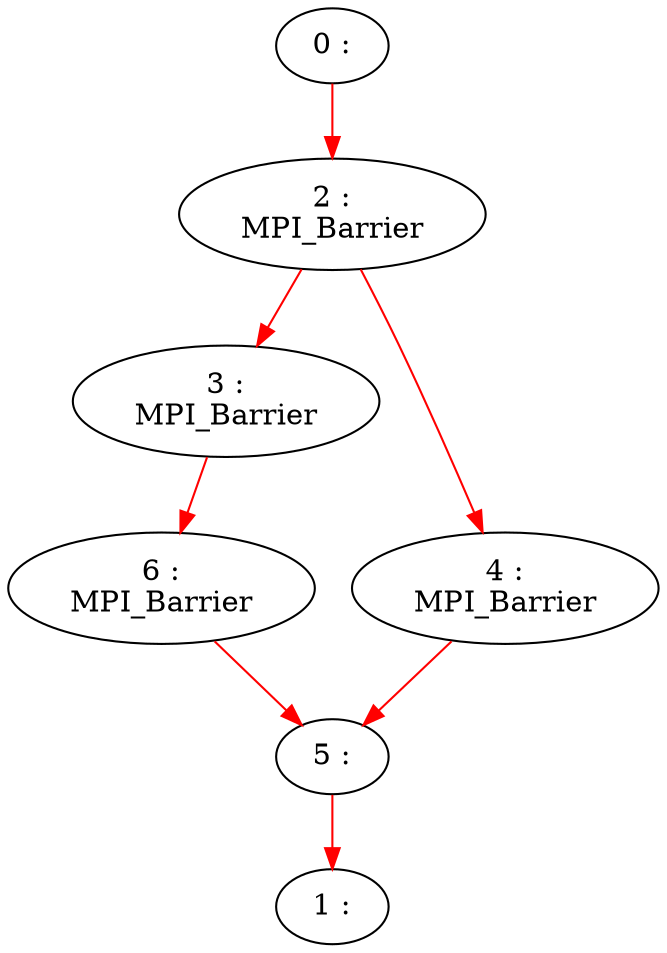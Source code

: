 Digraph G{
	N0 [label="0 :\n" shape=ellipse]
	N2 [label="2 :\nMPI_Barrier\n" shape=ellipse]
	N3 [label="3 :\nMPI_Barrier\n" shape=ellipse]
	N6 [label="6 :\nMPI_Barrier\n" shape=ellipse]
	N4 [label="4 :\nMPI_Barrier\n" shape=ellipse]
	N5 [label="5 :\n" shape=ellipse]
	N1 [label="1 :\n" shape=ellipse]
	N0 -> N2 [color=red]
	N2 -> N3 [color=red]
	N2 -> N4 [color=red]
	N3 -> N6 [color=red]
	N6 -> N5 [color=red]
	N4 -> N5 [color=red]
	N5 -> N1 [color=red]
}
